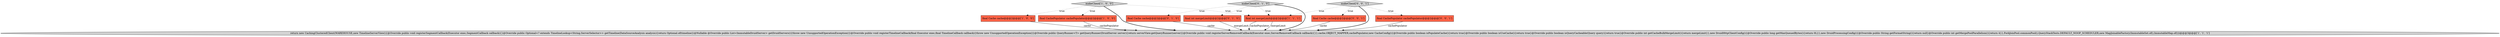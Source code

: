 digraph {
2 [style = filled, label = "final CachePopulator cachePopulator@@@2@@@['1', '0', '0']", fillcolor = tomato, shape = box image = "AAA0AAABBB1BBB"];
5 [style = filled, label = "final int mergeLimit@@@2@@@['0', '1', '0']", fillcolor = tomato, shape = box image = "AAA0AAABBB2BBB"];
6 [style = filled, label = "final Cache cache@@@2@@@['0', '1', '0']", fillcolor = tomato, shape = box image = "AAA0AAABBB2BBB"];
8 [style = filled, label = "final Cache cache@@@2@@@['0', '0', '1']", fillcolor = tomato, shape = box image = "AAA0AAABBB3BBB"];
4 [style = filled, label = "makeClient['1', '0', '0']", fillcolor = lightgray, shape = diamond image = "AAA0AAABBB1BBB"];
3 [style = filled, label = "final int mergeLimit@@@2@@@['1', '1', '1']", fillcolor = tomato, shape = box image = "AAA0AAABBB1BBB"];
1 [style = filled, label = "return new CachingClusteredClient(WAREHOUSE,new TimelineServerView(){@Override public void registerSegmentCallback(Executor exec,SegmentCallback callback){}@Override public Optional<? extends TimelineLookup<String,ServerSelector>> getTimeline(DataSourceAnalysis analysis){return Optional.of(timeline)}@Nullable @Override public List<ImmutableDruidServer> getDruidServers(){throw new UnsupportedOperationException()}@Override public void registerTimelineCallback(final Executor exec,final TimelineCallback callback){throw new UnsupportedOperationException()}@Override public QueryRunner<T> getQueryRunner(DruidServer server){return serverView.getQueryRunner(server)}@Override public void registerServerRemovedCallback(Executor exec,ServerRemovedCallback callback){}},cache,OBJECT_MAPPER,cachePopulator,new CacheConfig(){@Override public boolean isPopulateCache(){return true}@Override public boolean isUseCache(){return true}@Override public boolean isQueryCacheable(Query query){return true}@Override public int getCacheBulkMergeLimit(){return mergeLimit}},new DruidHttpClientConfig(){@Override public long getMaxQueuedBytes(){return 0L}},new DruidProcessingConfig(){@Override public String getFormatString(){return null}@Override public int getMergePoolParallelism(){return 4}},ForkJoinPool.commonPool(),QueryStackTests.DEFAULT_NOOP_SCHEDULER,new MapJoinableFactory(ImmutableSet.of(),ImmutableMap.of()))@@@3@@@['1', '1', '1']", fillcolor = lightgray, shape = ellipse image = "AAA0AAABBB1BBB"];
9 [style = filled, label = "makeClient['0', '0', '1']", fillcolor = lightgray, shape = diamond image = "AAA0AAABBB3BBB"];
10 [style = filled, label = "final CachePopulator cachePopulator@@@2@@@['0', '0', '1']", fillcolor = tomato, shape = box image = "AAA0AAABBB3BBB"];
7 [style = filled, label = "makeClient['0', '1', '0']", fillcolor = lightgray, shape = diamond image = "AAA0AAABBB2BBB"];
0 [style = filled, label = "final Cache cache@@@2@@@['1', '0', '0']", fillcolor = tomato, shape = box image = "AAA0AAABBB1BBB"];
8->1 [style = solid, label="cache"];
0->1 [style = solid, label="cache"];
7->6 [style = dotted, label="true"];
4->1 [style = bold, label=""];
4->3 [style = dotted, label="true"];
9->3 [style = dotted, label="true"];
9->8 [style = dotted, label="true"];
7->1 [style = bold, label=""];
9->1 [style = bold, label=""];
3->1 [style = solid, label="cachePopulator"];
3->1 [style = solid, label="mergeLimit"];
10->1 [style = solid, label="cachePopulator"];
7->3 [style = dotted, label="true"];
9->10 [style = dotted, label="true"];
2->1 [style = solid, label="cachePopulator"];
4->2 [style = dotted, label="true"];
5->1 [style = solid, label="mergeLimit"];
4->0 [style = dotted, label="true"];
7->5 [style = dotted, label="true"];
6->1 [style = solid, label="cache"];
}
